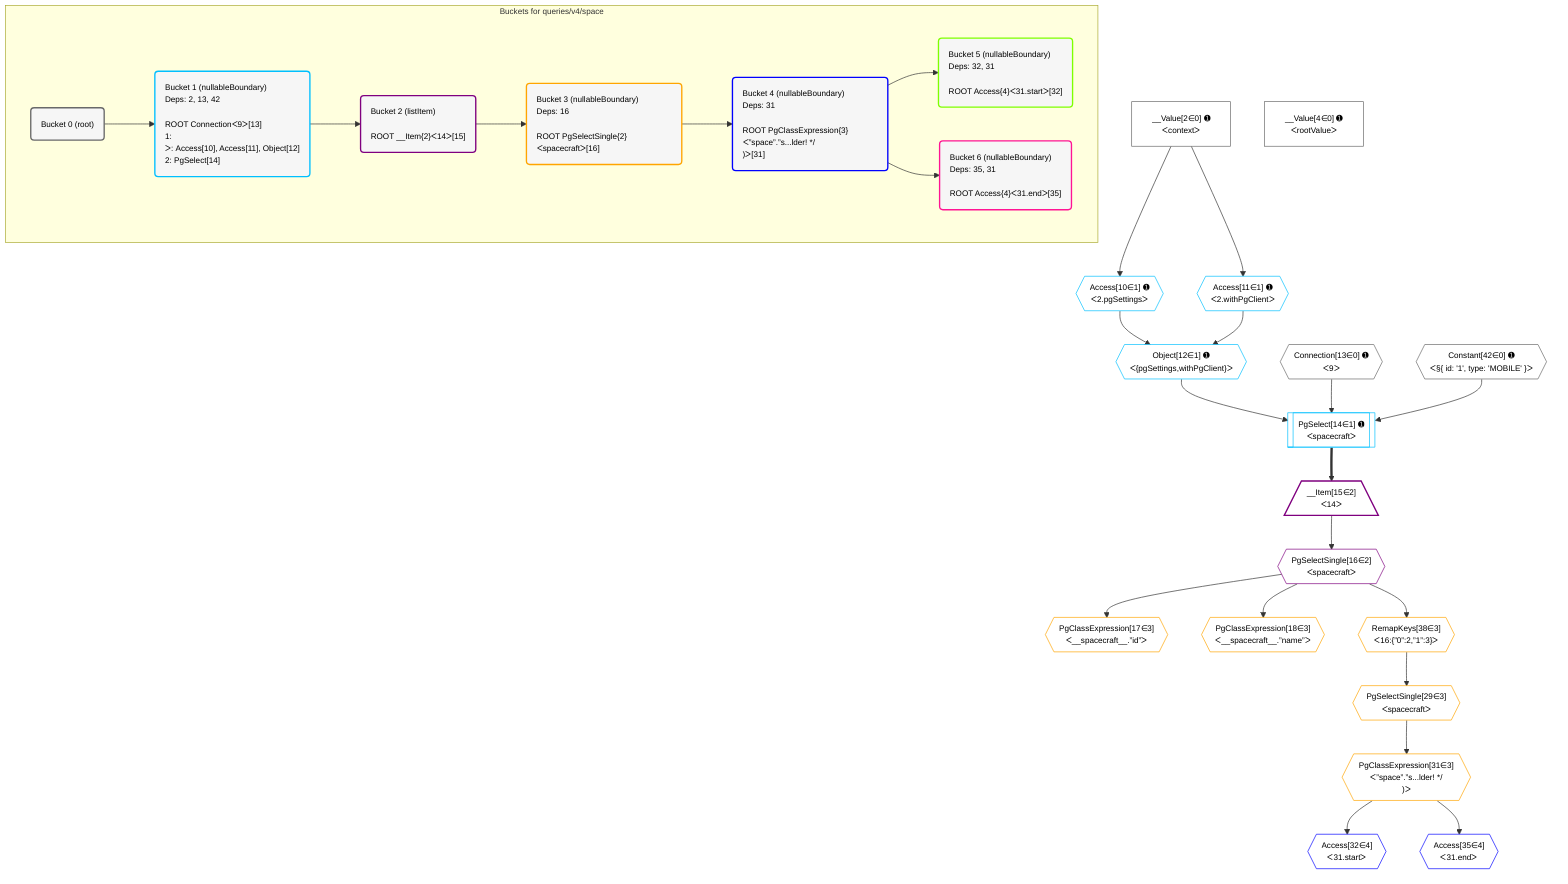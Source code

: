 %%{init: {'themeVariables': { 'fontSize': '12px'}}}%%
graph TD
    classDef path fill:#eee,stroke:#000,color:#000
    classDef plan fill:#fff,stroke-width:1px,color:#000
    classDef itemplan fill:#fff,stroke-width:2px,color:#000
    classDef unbatchedplan fill:#dff,stroke-width:1px,color:#000
    classDef sideeffectplan fill:#fcc,stroke-width:2px,color:#000
    classDef bucket fill:#f6f6f6,color:#000,stroke-width:2px,text-align:left


    %% plan dependencies
    __Value2["__Value[2∈0] ➊<br />ᐸcontextᐳ"]:::plan
    __Value4["__Value[4∈0] ➊<br />ᐸrootValueᐳ"]:::plan
    Connection13{{"Connection[13∈0] ➊<br />ᐸ9ᐳ"}}:::plan
    Constant42{{"Constant[42∈0] ➊<br />ᐸ§{ id: '1', type: 'MOBILE' }ᐳ"}}:::plan
    PgSelect14[["PgSelect[14∈1] ➊<br />ᐸspacecraftᐳ"]]:::plan
    Object12{{"Object[12∈1] ➊<br />ᐸ{pgSettings,withPgClient}ᐳ"}}:::plan
    Object12 & Connection13 & Constant42 --> PgSelect14
    Access10{{"Access[10∈1] ➊<br />ᐸ2.pgSettingsᐳ"}}:::plan
    Access11{{"Access[11∈1] ➊<br />ᐸ2.withPgClientᐳ"}}:::plan
    Access10 & Access11 --> Object12
    __Value2 --> Access10
    __Value2 --> Access11
    __Item15[/"__Item[15∈2]<br />ᐸ14ᐳ"\]:::itemplan
    PgSelect14 ==> __Item15
    PgSelectSingle16{{"PgSelectSingle[16∈2]<br />ᐸspacecraftᐳ"}}:::plan
    __Item15 --> PgSelectSingle16
    PgClassExpression17{{"PgClassExpression[17∈3]<br />ᐸ__spacecraft__.”id”ᐳ"}}:::plan
    PgSelectSingle16 --> PgClassExpression17
    PgClassExpression18{{"PgClassExpression[18∈3]<br />ᐸ__spacecraft__.”name”ᐳ"}}:::plan
    PgSelectSingle16 --> PgClassExpression18
    PgSelectSingle29{{"PgSelectSingle[29∈3]<br />ᐸspacecraftᐳ"}}:::plan
    RemapKeys38{{"RemapKeys[38∈3]<br />ᐸ16:{”0”:2,”1”:3}ᐳ"}}:::plan
    RemapKeys38 --> PgSelectSingle29
    PgClassExpression31{{"PgClassExpression[31∈3]<br />ᐸ”space”.”s...lder! */<br />)ᐳ"}}:::plan
    PgSelectSingle29 --> PgClassExpression31
    PgSelectSingle16 --> RemapKeys38
    Access32{{"Access[32∈4]<br />ᐸ31.startᐳ"}}:::plan
    PgClassExpression31 --> Access32
    Access35{{"Access[35∈4]<br />ᐸ31.endᐳ"}}:::plan
    PgClassExpression31 --> Access35

    %% define steps

    subgraph "Buckets for queries/v4/space"
    Bucket0("Bucket 0 (root)"):::bucket
    classDef bucket0 stroke:#696969
    class Bucket0,__Value2,__Value4,Connection13,Constant42 bucket0
    Bucket1("Bucket 1 (nullableBoundary)<br />Deps: 2, 13, 42<br /><br />ROOT Connectionᐸ9ᐳ[13]<br />1: <br />ᐳ: Access[10], Access[11], Object[12]<br />2: PgSelect[14]"):::bucket
    classDef bucket1 stroke:#00bfff
    class Bucket1,Access10,Access11,Object12,PgSelect14 bucket1
    Bucket2("Bucket 2 (listItem)<br /><br />ROOT __Item{2}ᐸ14ᐳ[15]"):::bucket
    classDef bucket2 stroke:#7f007f
    class Bucket2,__Item15,PgSelectSingle16 bucket2
    Bucket3("Bucket 3 (nullableBoundary)<br />Deps: 16<br /><br />ROOT PgSelectSingle{2}ᐸspacecraftᐳ[16]"):::bucket
    classDef bucket3 stroke:#ffa500
    class Bucket3,PgClassExpression17,PgClassExpression18,PgSelectSingle29,PgClassExpression31,RemapKeys38 bucket3
    Bucket4("Bucket 4 (nullableBoundary)<br />Deps: 31<br /><br />ROOT PgClassExpression{3}ᐸ”space”.”s...lder! */<br />)ᐳ[31]"):::bucket
    classDef bucket4 stroke:#0000ff
    class Bucket4,Access32,Access35 bucket4
    Bucket5("Bucket 5 (nullableBoundary)<br />Deps: 32, 31<br /><br />ROOT Access{4}ᐸ31.startᐳ[32]"):::bucket
    classDef bucket5 stroke:#7fff00
    class Bucket5 bucket5
    Bucket6("Bucket 6 (nullableBoundary)<br />Deps: 35, 31<br /><br />ROOT Access{4}ᐸ31.endᐳ[35]"):::bucket
    classDef bucket6 stroke:#ff1493
    class Bucket6 bucket6
    Bucket0 --> Bucket1
    Bucket1 --> Bucket2
    Bucket2 --> Bucket3
    Bucket3 --> Bucket4
    Bucket4 --> Bucket5 & Bucket6
    end